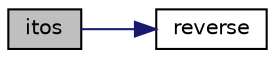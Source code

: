 digraph "itos"
{
  edge [fontname="Helvetica",fontsize="10",labelfontname="Helvetica",labelfontsize="10"];
  node [fontname="Helvetica",fontsize="10",shape=record];
  rankdir="LR";
  Node15 [label="itos",height=0.2,width=0.4,color="black", fillcolor="grey75", style="filled", fontcolor="black"];
  Node15 -> Node16 [color="midnightblue",fontsize="10",style="solid",fontname="Helvetica"];
  Node16 [label="reverse",height=0.2,width=0.4,color="black", fillcolor="white", style="filled",URL="$d6/d6b/generic__util_8cpp.html#acb36ebc193ed813f8490ea2afb3a4d1a"];
}
